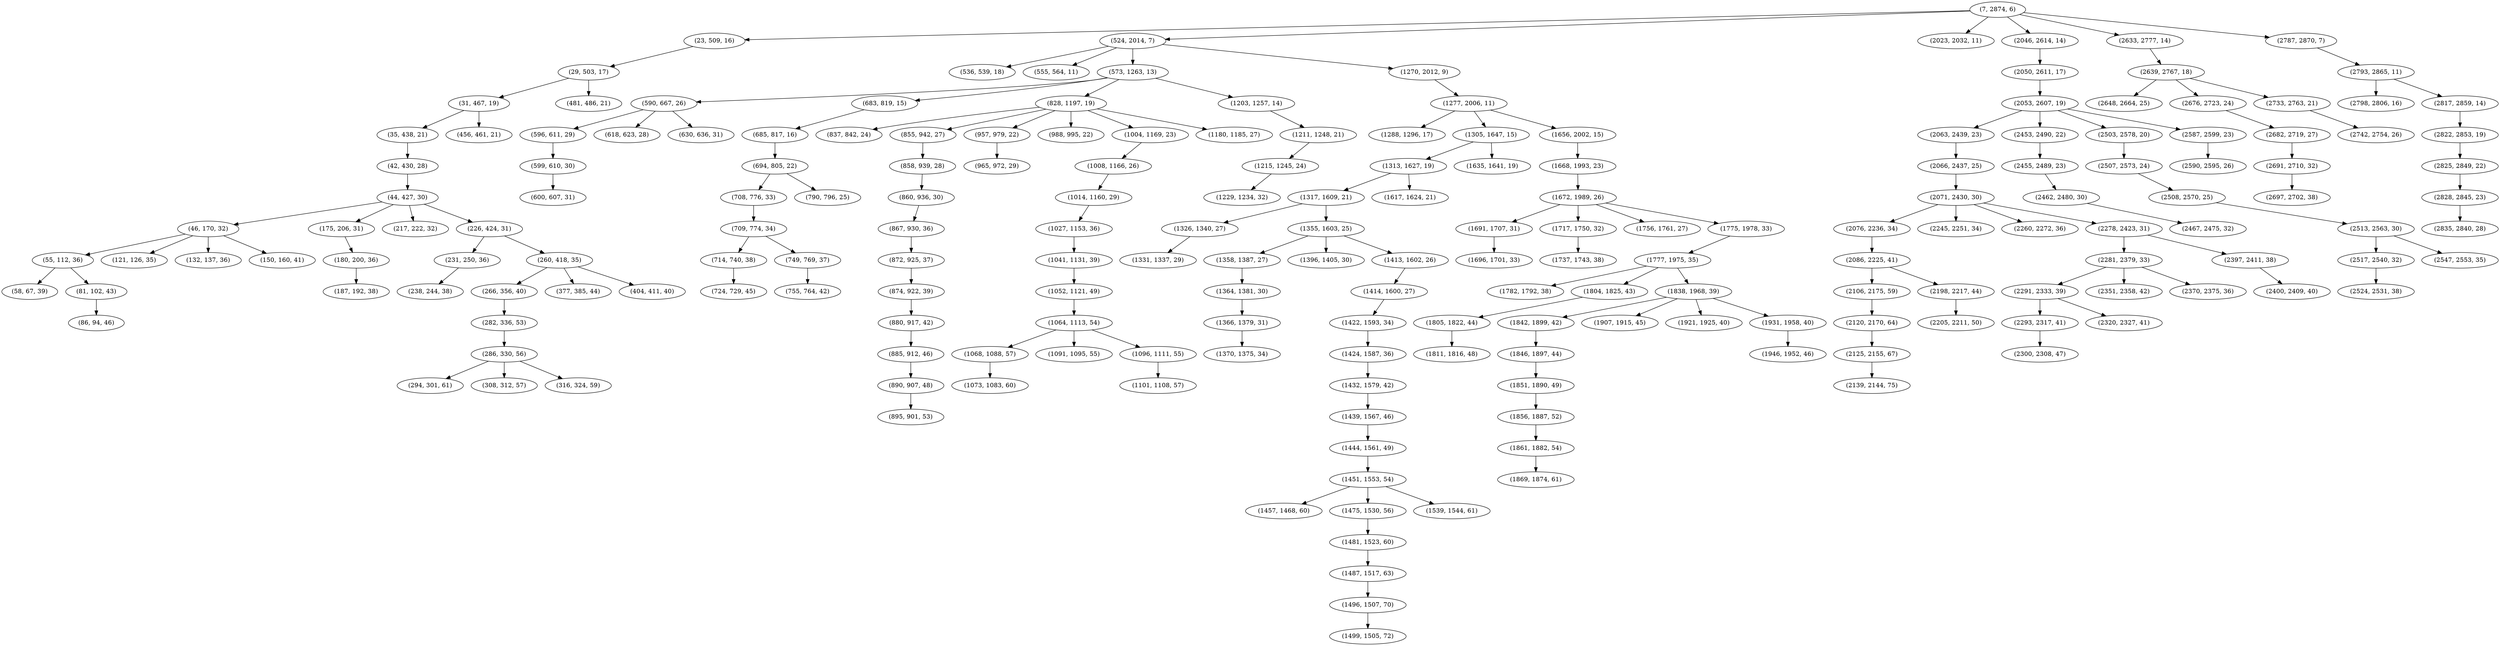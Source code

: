 digraph tree {
    "(7, 2874, 6)";
    "(23, 509, 16)";
    "(29, 503, 17)";
    "(31, 467, 19)";
    "(35, 438, 21)";
    "(42, 430, 28)";
    "(44, 427, 30)";
    "(46, 170, 32)";
    "(55, 112, 36)";
    "(58, 67, 39)";
    "(81, 102, 43)";
    "(86, 94, 46)";
    "(121, 126, 35)";
    "(132, 137, 36)";
    "(150, 160, 41)";
    "(175, 206, 31)";
    "(180, 200, 36)";
    "(187, 192, 38)";
    "(217, 222, 32)";
    "(226, 424, 31)";
    "(231, 250, 36)";
    "(238, 244, 38)";
    "(260, 418, 35)";
    "(266, 356, 40)";
    "(282, 336, 53)";
    "(286, 330, 56)";
    "(294, 301, 61)";
    "(308, 312, 57)";
    "(316, 324, 59)";
    "(377, 385, 44)";
    "(404, 411, 40)";
    "(456, 461, 21)";
    "(481, 486, 21)";
    "(524, 2014, 7)";
    "(536, 539, 18)";
    "(555, 564, 11)";
    "(573, 1263, 13)";
    "(590, 667, 26)";
    "(596, 611, 29)";
    "(599, 610, 30)";
    "(600, 607, 31)";
    "(618, 623, 28)";
    "(630, 636, 31)";
    "(683, 819, 15)";
    "(685, 817, 16)";
    "(694, 805, 22)";
    "(708, 776, 33)";
    "(709, 774, 34)";
    "(714, 740, 38)";
    "(724, 729, 45)";
    "(749, 769, 37)";
    "(755, 764, 42)";
    "(790, 796, 25)";
    "(828, 1197, 19)";
    "(837, 842, 24)";
    "(855, 942, 27)";
    "(858, 939, 28)";
    "(860, 936, 30)";
    "(867, 930, 36)";
    "(872, 925, 37)";
    "(874, 922, 39)";
    "(880, 917, 42)";
    "(885, 912, 46)";
    "(890, 907, 48)";
    "(895, 901, 53)";
    "(957, 979, 22)";
    "(965, 972, 29)";
    "(988, 995, 22)";
    "(1004, 1169, 23)";
    "(1008, 1166, 26)";
    "(1014, 1160, 29)";
    "(1027, 1153, 36)";
    "(1041, 1131, 39)";
    "(1052, 1121, 49)";
    "(1064, 1113, 54)";
    "(1068, 1088, 57)";
    "(1073, 1083, 60)";
    "(1091, 1095, 55)";
    "(1096, 1111, 55)";
    "(1101, 1108, 57)";
    "(1180, 1185, 27)";
    "(1203, 1257, 14)";
    "(1211, 1248, 21)";
    "(1215, 1245, 24)";
    "(1229, 1234, 32)";
    "(1270, 2012, 9)";
    "(1277, 2006, 11)";
    "(1288, 1296, 17)";
    "(1305, 1647, 15)";
    "(1313, 1627, 19)";
    "(1317, 1609, 21)";
    "(1326, 1340, 27)";
    "(1331, 1337, 29)";
    "(1355, 1603, 25)";
    "(1358, 1387, 27)";
    "(1364, 1381, 30)";
    "(1366, 1379, 31)";
    "(1370, 1375, 34)";
    "(1396, 1405, 30)";
    "(1413, 1602, 26)";
    "(1414, 1600, 27)";
    "(1422, 1593, 34)";
    "(1424, 1587, 36)";
    "(1432, 1579, 42)";
    "(1439, 1567, 46)";
    "(1444, 1561, 49)";
    "(1451, 1553, 54)";
    "(1457, 1468, 60)";
    "(1475, 1530, 56)";
    "(1481, 1523, 60)";
    "(1487, 1517, 63)";
    "(1496, 1507, 70)";
    "(1499, 1505, 72)";
    "(1539, 1544, 61)";
    "(1617, 1624, 21)";
    "(1635, 1641, 19)";
    "(1656, 2002, 15)";
    "(1668, 1993, 23)";
    "(1672, 1989, 26)";
    "(1691, 1707, 31)";
    "(1696, 1701, 33)";
    "(1717, 1750, 32)";
    "(1737, 1743, 38)";
    "(1756, 1761, 27)";
    "(1775, 1978, 33)";
    "(1777, 1975, 35)";
    "(1782, 1792, 38)";
    "(1804, 1825, 43)";
    "(1805, 1822, 44)";
    "(1811, 1816, 48)";
    "(1838, 1968, 39)";
    "(1842, 1899, 42)";
    "(1846, 1897, 44)";
    "(1851, 1890, 49)";
    "(1856, 1887, 52)";
    "(1861, 1882, 54)";
    "(1869, 1874, 61)";
    "(1907, 1915, 45)";
    "(1921, 1925, 40)";
    "(1931, 1958, 40)";
    "(1946, 1952, 46)";
    "(2023, 2032, 11)";
    "(2046, 2614, 14)";
    "(2050, 2611, 17)";
    "(2053, 2607, 19)";
    "(2063, 2439, 23)";
    "(2066, 2437, 25)";
    "(2071, 2430, 30)";
    "(2076, 2236, 34)";
    "(2086, 2225, 41)";
    "(2106, 2175, 59)";
    "(2120, 2170, 64)";
    "(2125, 2155, 67)";
    "(2139, 2144, 75)";
    "(2198, 2217, 44)";
    "(2205, 2211, 50)";
    "(2245, 2251, 34)";
    "(2260, 2272, 36)";
    "(2278, 2423, 31)";
    "(2281, 2379, 33)";
    "(2291, 2333, 39)";
    "(2293, 2317, 41)";
    "(2300, 2308, 47)";
    "(2320, 2327, 41)";
    "(2351, 2358, 42)";
    "(2370, 2375, 36)";
    "(2397, 2411, 38)";
    "(2400, 2409, 40)";
    "(2453, 2490, 22)";
    "(2455, 2489, 23)";
    "(2462, 2480, 30)";
    "(2467, 2475, 32)";
    "(2503, 2578, 20)";
    "(2507, 2573, 24)";
    "(2508, 2570, 25)";
    "(2513, 2563, 30)";
    "(2517, 2540, 32)";
    "(2524, 2531, 38)";
    "(2547, 2553, 35)";
    "(2587, 2599, 23)";
    "(2590, 2595, 26)";
    "(2633, 2777, 14)";
    "(2639, 2767, 18)";
    "(2648, 2664, 25)";
    "(2676, 2723, 24)";
    "(2682, 2719, 27)";
    "(2691, 2710, 32)";
    "(2697, 2702, 38)";
    "(2733, 2763, 21)";
    "(2742, 2754, 26)";
    "(2787, 2870, 7)";
    "(2793, 2865, 11)";
    "(2798, 2806, 16)";
    "(2817, 2859, 14)";
    "(2822, 2853, 19)";
    "(2825, 2849, 22)";
    "(2828, 2845, 23)";
    "(2835, 2840, 28)";
    "(7, 2874, 6)" -> "(23, 509, 16)";
    "(7, 2874, 6)" -> "(524, 2014, 7)";
    "(7, 2874, 6)" -> "(2023, 2032, 11)";
    "(7, 2874, 6)" -> "(2046, 2614, 14)";
    "(7, 2874, 6)" -> "(2633, 2777, 14)";
    "(7, 2874, 6)" -> "(2787, 2870, 7)";
    "(23, 509, 16)" -> "(29, 503, 17)";
    "(29, 503, 17)" -> "(31, 467, 19)";
    "(29, 503, 17)" -> "(481, 486, 21)";
    "(31, 467, 19)" -> "(35, 438, 21)";
    "(31, 467, 19)" -> "(456, 461, 21)";
    "(35, 438, 21)" -> "(42, 430, 28)";
    "(42, 430, 28)" -> "(44, 427, 30)";
    "(44, 427, 30)" -> "(46, 170, 32)";
    "(44, 427, 30)" -> "(175, 206, 31)";
    "(44, 427, 30)" -> "(217, 222, 32)";
    "(44, 427, 30)" -> "(226, 424, 31)";
    "(46, 170, 32)" -> "(55, 112, 36)";
    "(46, 170, 32)" -> "(121, 126, 35)";
    "(46, 170, 32)" -> "(132, 137, 36)";
    "(46, 170, 32)" -> "(150, 160, 41)";
    "(55, 112, 36)" -> "(58, 67, 39)";
    "(55, 112, 36)" -> "(81, 102, 43)";
    "(81, 102, 43)" -> "(86, 94, 46)";
    "(175, 206, 31)" -> "(180, 200, 36)";
    "(180, 200, 36)" -> "(187, 192, 38)";
    "(226, 424, 31)" -> "(231, 250, 36)";
    "(226, 424, 31)" -> "(260, 418, 35)";
    "(231, 250, 36)" -> "(238, 244, 38)";
    "(260, 418, 35)" -> "(266, 356, 40)";
    "(260, 418, 35)" -> "(377, 385, 44)";
    "(260, 418, 35)" -> "(404, 411, 40)";
    "(266, 356, 40)" -> "(282, 336, 53)";
    "(282, 336, 53)" -> "(286, 330, 56)";
    "(286, 330, 56)" -> "(294, 301, 61)";
    "(286, 330, 56)" -> "(308, 312, 57)";
    "(286, 330, 56)" -> "(316, 324, 59)";
    "(524, 2014, 7)" -> "(536, 539, 18)";
    "(524, 2014, 7)" -> "(555, 564, 11)";
    "(524, 2014, 7)" -> "(573, 1263, 13)";
    "(524, 2014, 7)" -> "(1270, 2012, 9)";
    "(573, 1263, 13)" -> "(590, 667, 26)";
    "(573, 1263, 13)" -> "(683, 819, 15)";
    "(573, 1263, 13)" -> "(828, 1197, 19)";
    "(573, 1263, 13)" -> "(1203, 1257, 14)";
    "(590, 667, 26)" -> "(596, 611, 29)";
    "(590, 667, 26)" -> "(618, 623, 28)";
    "(590, 667, 26)" -> "(630, 636, 31)";
    "(596, 611, 29)" -> "(599, 610, 30)";
    "(599, 610, 30)" -> "(600, 607, 31)";
    "(683, 819, 15)" -> "(685, 817, 16)";
    "(685, 817, 16)" -> "(694, 805, 22)";
    "(694, 805, 22)" -> "(708, 776, 33)";
    "(694, 805, 22)" -> "(790, 796, 25)";
    "(708, 776, 33)" -> "(709, 774, 34)";
    "(709, 774, 34)" -> "(714, 740, 38)";
    "(709, 774, 34)" -> "(749, 769, 37)";
    "(714, 740, 38)" -> "(724, 729, 45)";
    "(749, 769, 37)" -> "(755, 764, 42)";
    "(828, 1197, 19)" -> "(837, 842, 24)";
    "(828, 1197, 19)" -> "(855, 942, 27)";
    "(828, 1197, 19)" -> "(957, 979, 22)";
    "(828, 1197, 19)" -> "(988, 995, 22)";
    "(828, 1197, 19)" -> "(1004, 1169, 23)";
    "(828, 1197, 19)" -> "(1180, 1185, 27)";
    "(855, 942, 27)" -> "(858, 939, 28)";
    "(858, 939, 28)" -> "(860, 936, 30)";
    "(860, 936, 30)" -> "(867, 930, 36)";
    "(867, 930, 36)" -> "(872, 925, 37)";
    "(872, 925, 37)" -> "(874, 922, 39)";
    "(874, 922, 39)" -> "(880, 917, 42)";
    "(880, 917, 42)" -> "(885, 912, 46)";
    "(885, 912, 46)" -> "(890, 907, 48)";
    "(890, 907, 48)" -> "(895, 901, 53)";
    "(957, 979, 22)" -> "(965, 972, 29)";
    "(1004, 1169, 23)" -> "(1008, 1166, 26)";
    "(1008, 1166, 26)" -> "(1014, 1160, 29)";
    "(1014, 1160, 29)" -> "(1027, 1153, 36)";
    "(1027, 1153, 36)" -> "(1041, 1131, 39)";
    "(1041, 1131, 39)" -> "(1052, 1121, 49)";
    "(1052, 1121, 49)" -> "(1064, 1113, 54)";
    "(1064, 1113, 54)" -> "(1068, 1088, 57)";
    "(1064, 1113, 54)" -> "(1091, 1095, 55)";
    "(1064, 1113, 54)" -> "(1096, 1111, 55)";
    "(1068, 1088, 57)" -> "(1073, 1083, 60)";
    "(1096, 1111, 55)" -> "(1101, 1108, 57)";
    "(1203, 1257, 14)" -> "(1211, 1248, 21)";
    "(1211, 1248, 21)" -> "(1215, 1245, 24)";
    "(1215, 1245, 24)" -> "(1229, 1234, 32)";
    "(1270, 2012, 9)" -> "(1277, 2006, 11)";
    "(1277, 2006, 11)" -> "(1288, 1296, 17)";
    "(1277, 2006, 11)" -> "(1305, 1647, 15)";
    "(1277, 2006, 11)" -> "(1656, 2002, 15)";
    "(1305, 1647, 15)" -> "(1313, 1627, 19)";
    "(1305, 1647, 15)" -> "(1635, 1641, 19)";
    "(1313, 1627, 19)" -> "(1317, 1609, 21)";
    "(1313, 1627, 19)" -> "(1617, 1624, 21)";
    "(1317, 1609, 21)" -> "(1326, 1340, 27)";
    "(1317, 1609, 21)" -> "(1355, 1603, 25)";
    "(1326, 1340, 27)" -> "(1331, 1337, 29)";
    "(1355, 1603, 25)" -> "(1358, 1387, 27)";
    "(1355, 1603, 25)" -> "(1396, 1405, 30)";
    "(1355, 1603, 25)" -> "(1413, 1602, 26)";
    "(1358, 1387, 27)" -> "(1364, 1381, 30)";
    "(1364, 1381, 30)" -> "(1366, 1379, 31)";
    "(1366, 1379, 31)" -> "(1370, 1375, 34)";
    "(1413, 1602, 26)" -> "(1414, 1600, 27)";
    "(1414, 1600, 27)" -> "(1422, 1593, 34)";
    "(1422, 1593, 34)" -> "(1424, 1587, 36)";
    "(1424, 1587, 36)" -> "(1432, 1579, 42)";
    "(1432, 1579, 42)" -> "(1439, 1567, 46)";
    "(1439, 1567, 46)" -> "(1444, 1561, 49)";
    "(1444, 1561, 49)" -> "(1451, 1553, 54)";
    "(1451, 1553, 54)" -> "(1457, 1468, 60)";
    "(1451, 1553, 54)" -> "(1475, 1530, 56)";
    "(1451, 1553, 54)" -> "(1539, 1544, 61)";
    "(1475, 1530, 56)" -> "(1481, 1523, 60)";
    "(1481, 1523, 60)" -> "(1487, 1517, 63)";
    "(1487, 1517, 63)" -> "(1496, 1507, 70)";
    "(1496, 1507, 70)" -> "(1499, 1505, 72)";
    "(1656, 2002, 15)" -> "(1668, 1993, 23)";
    "(1668, 1993, 23)" -> "(1672, 1989, 26)";
    "(1672, 1989, 26)" -> "(1691, 1707, 31)";
    "(1672, 1989, 26)" -> "(1717, 1750, 32)";
    "(1672, 1989, 26)" -> "(1756, 1761, 27)";
    "(1672, 1989, 26)" -> "(1775, 1978, 33)";
    "(1691, 1707, 31)" -> "(1696, 1701, 33)";
    "(1717, 1750, 32)" -> "(1737, 1743, 38)";
    "(1775, 1978, 33)" -> "(1777, 1975, 35)";
    "(1777, 1975, 35)" -> "(1782, 1792, 38)";
    "(1777, 1975, 35)" -> "(1804, 1825, 43)";
    "(1777, 1975, 35)" -> "(1838, 1968, 39)";
    "(1804, 1825, 43)" -> "(1805, 1822, 44)";
    "(1805, 1822, 44)" -> "(1811, 1816, 48)";
    "(1838, 1968, 39)" -> "(1842, 1899, 42)";
    "(1838, 1968, 39)" -> "(1907, 1915, 45)";
    "(1838, 1968, 39)" -> "(1921, 1925, 40)";
    "(1838, 1968, 39)" -> "(1931, 1958, 40)";
    "(1842, 1899, 42)" -> "(1846, 1897, 44)";
    "(1846, 1897, 44)" -> "(1851, 1890, 49)";
    "(1851, 1890, 49)" -> "(1856, 1887, 52)";
    "(1856, 1887, 52)" -> "(1861, 1882, 54)";
    "(1861, 1882, 54)" -> "(1869, 1874, 61)";
    "(1931, 1958, 40)" -> "(1946, 1952, 46)";
    "(2046, 2614, 14)" -> "(2050, 2611, 17)";
    "(2050, 2611, 17)" -> "(2053, 2607, 19)";
    "(2053, 2607, 19)" -> "(2063, 2439, 23)";
    "(2053, 2607, 19)" -> "(2453, 2490, 22)";
    "(2053, 2607, 19)" -> "(2503, 2578, 20)";
    "(2053, 2607, 19)" -> "(2587, 2599, 23)";
    "(2063, 2439, 23)" -> "(2066, 2437, 25)";
    "(2066, 2437, 25)" -> "(2071, 2430, 30)";
    "(2071, 2430, 30)" -> "(2076, 2236, 34)";
    "(2071, 2430, 30)" -> "(2245, 2251, 34)";
    "(2071, 2430, 30)" -> "(2260, 2272, 36)";
    "(2071, 2430, 30)" -> "(2278, 2423, 31)";
    "(2076, 2236, 34)" -> "(2086, 2225, 41)";
    "(2086, 2225, 41)" -> "(2106, 2175, 59)";
    "(2086, 2225, 41)" -> "(2198, 2217, 44)";
    "(2106, 2175, 59)" -> "(2120, 2170, 64)";
    "(2120, 2170, 64)" -> "(2125, 2155, 67)";
    "(2125, 2155, 67)" -> "(2139, 2144, 75)";
    "(2198, 2217, 44)" -> "(2205, 2211, 50)";
    "(2278, 2423, 31)" -> "(2281, 2379, 33)";
    "(2278, 2423, 31)" -> "(2397, 2411, 38)";
    "(2281, 2379, 33)" -> "(2291, 2333, 39)";
    "(2281, 2379, 33)" -> "(2351, 2358, 42)";
    "(2281, 2379, 33)" -> "(2370, 2375, 36)";
    "(2291, 2333, 39)" -> "(2293, 2317, 41)";
    "(2291, 2333, 39)" -> "(2320, 2327, 41)";
    "(2293, 2317, 41)" -> "(2300, 2308, 47)";
    "(2397, 2411, 38)" -> "(2400, 2409, 40)";
    "(2453, 2490, 22)" -> "(2455, 2489, 23)";
    "(2455, 2489, 23)" -> "(2462, 2480, 30)";
    "(2462, 2480, 30)" -> "(2467, 2475, 32)";
    "(2503, 2578, 20)" -> "(2507, 2573, 24)";
    "(2507, 2573, 24)" -> "(2508, 2570, 25)";
    "(2508, 2570, 25)" -> "(2513, 2563, 30)";
    "(2513, 2563, 30)" -> "(2517, 2540, 32)";
    "(2513, 2563, 30)" -> "(2547, 2553, 35)";
    "(2517, 2540, 32)" -> "(2524, 2531, 38)";
    "(2587, 2599, 23)" -> "(2590, 2595, 26)";
    "(2633, 2777, 14)" -> "(2639, 2767, 18)";
    "(2639, 2767, 18)" -> "(2648, 2664, 25)";
    "(2639, 2767, 18)" -> "(2676, 2723, 24)";
    "(2639, 2767, 18)" -> "(2733, 2763, 21)";
    "(2676, 2723, 24)" -> "(2682, 2719, 27)";
    "(2682, 2719, 27)" -> "(2691, 2710, 32)";
    "(2691, 2710, 32)" -> "(2697, 2702, 38)";
    "(2733, 2763, 21)" -> "(2742, 2754, 26)";
    "(2787, 2870, 7)" -> "(2793, 2865, 11)";
    "(2793, 2865, 11)" -> "(2798, 2806, 16)";
    "(2793, 2865, 11)" -> "(2817, 2859, 14)";
    "(2817, 2859, 14)" -> "(2822, 2853, 19)";
    "(2822, 2853, 19)" -> "(2825, 2849, 22)";
    "(2825, 2849, 22)" -> "(2828, 2845, 23)";
    "(2828, 2845, 23)" -> "(2835, 2840, 28)";
}
